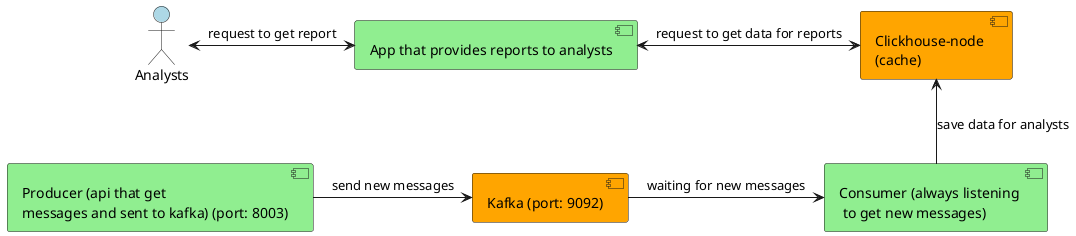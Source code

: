 @startuml

skinparam componentStyle uml2
actor Analysts #lightblue
component Reports_app as [App that provides reports to analysts] #lightgreen
component Consumer as [Consumer (always listening \n to get new messages)] #lightgreen
component Producer as [Producer (api that get \nmessages and sent to kafka) (port: 8003)] #lightgreen

database Kafka as [Kafka (port: 9092)] #orange
database Clickhouse as [Clickhouse-node \n(cache)] #orange

Analysts <-> Reports_app: request to get report
Reports_app <-> Clickhouse: request to get data for reports
Clickhouse <-down- Consumer: save data for analysts
Kafka -> Consumer: waiting for new messages
Producer -> Kafka: send new messages
@enduml
